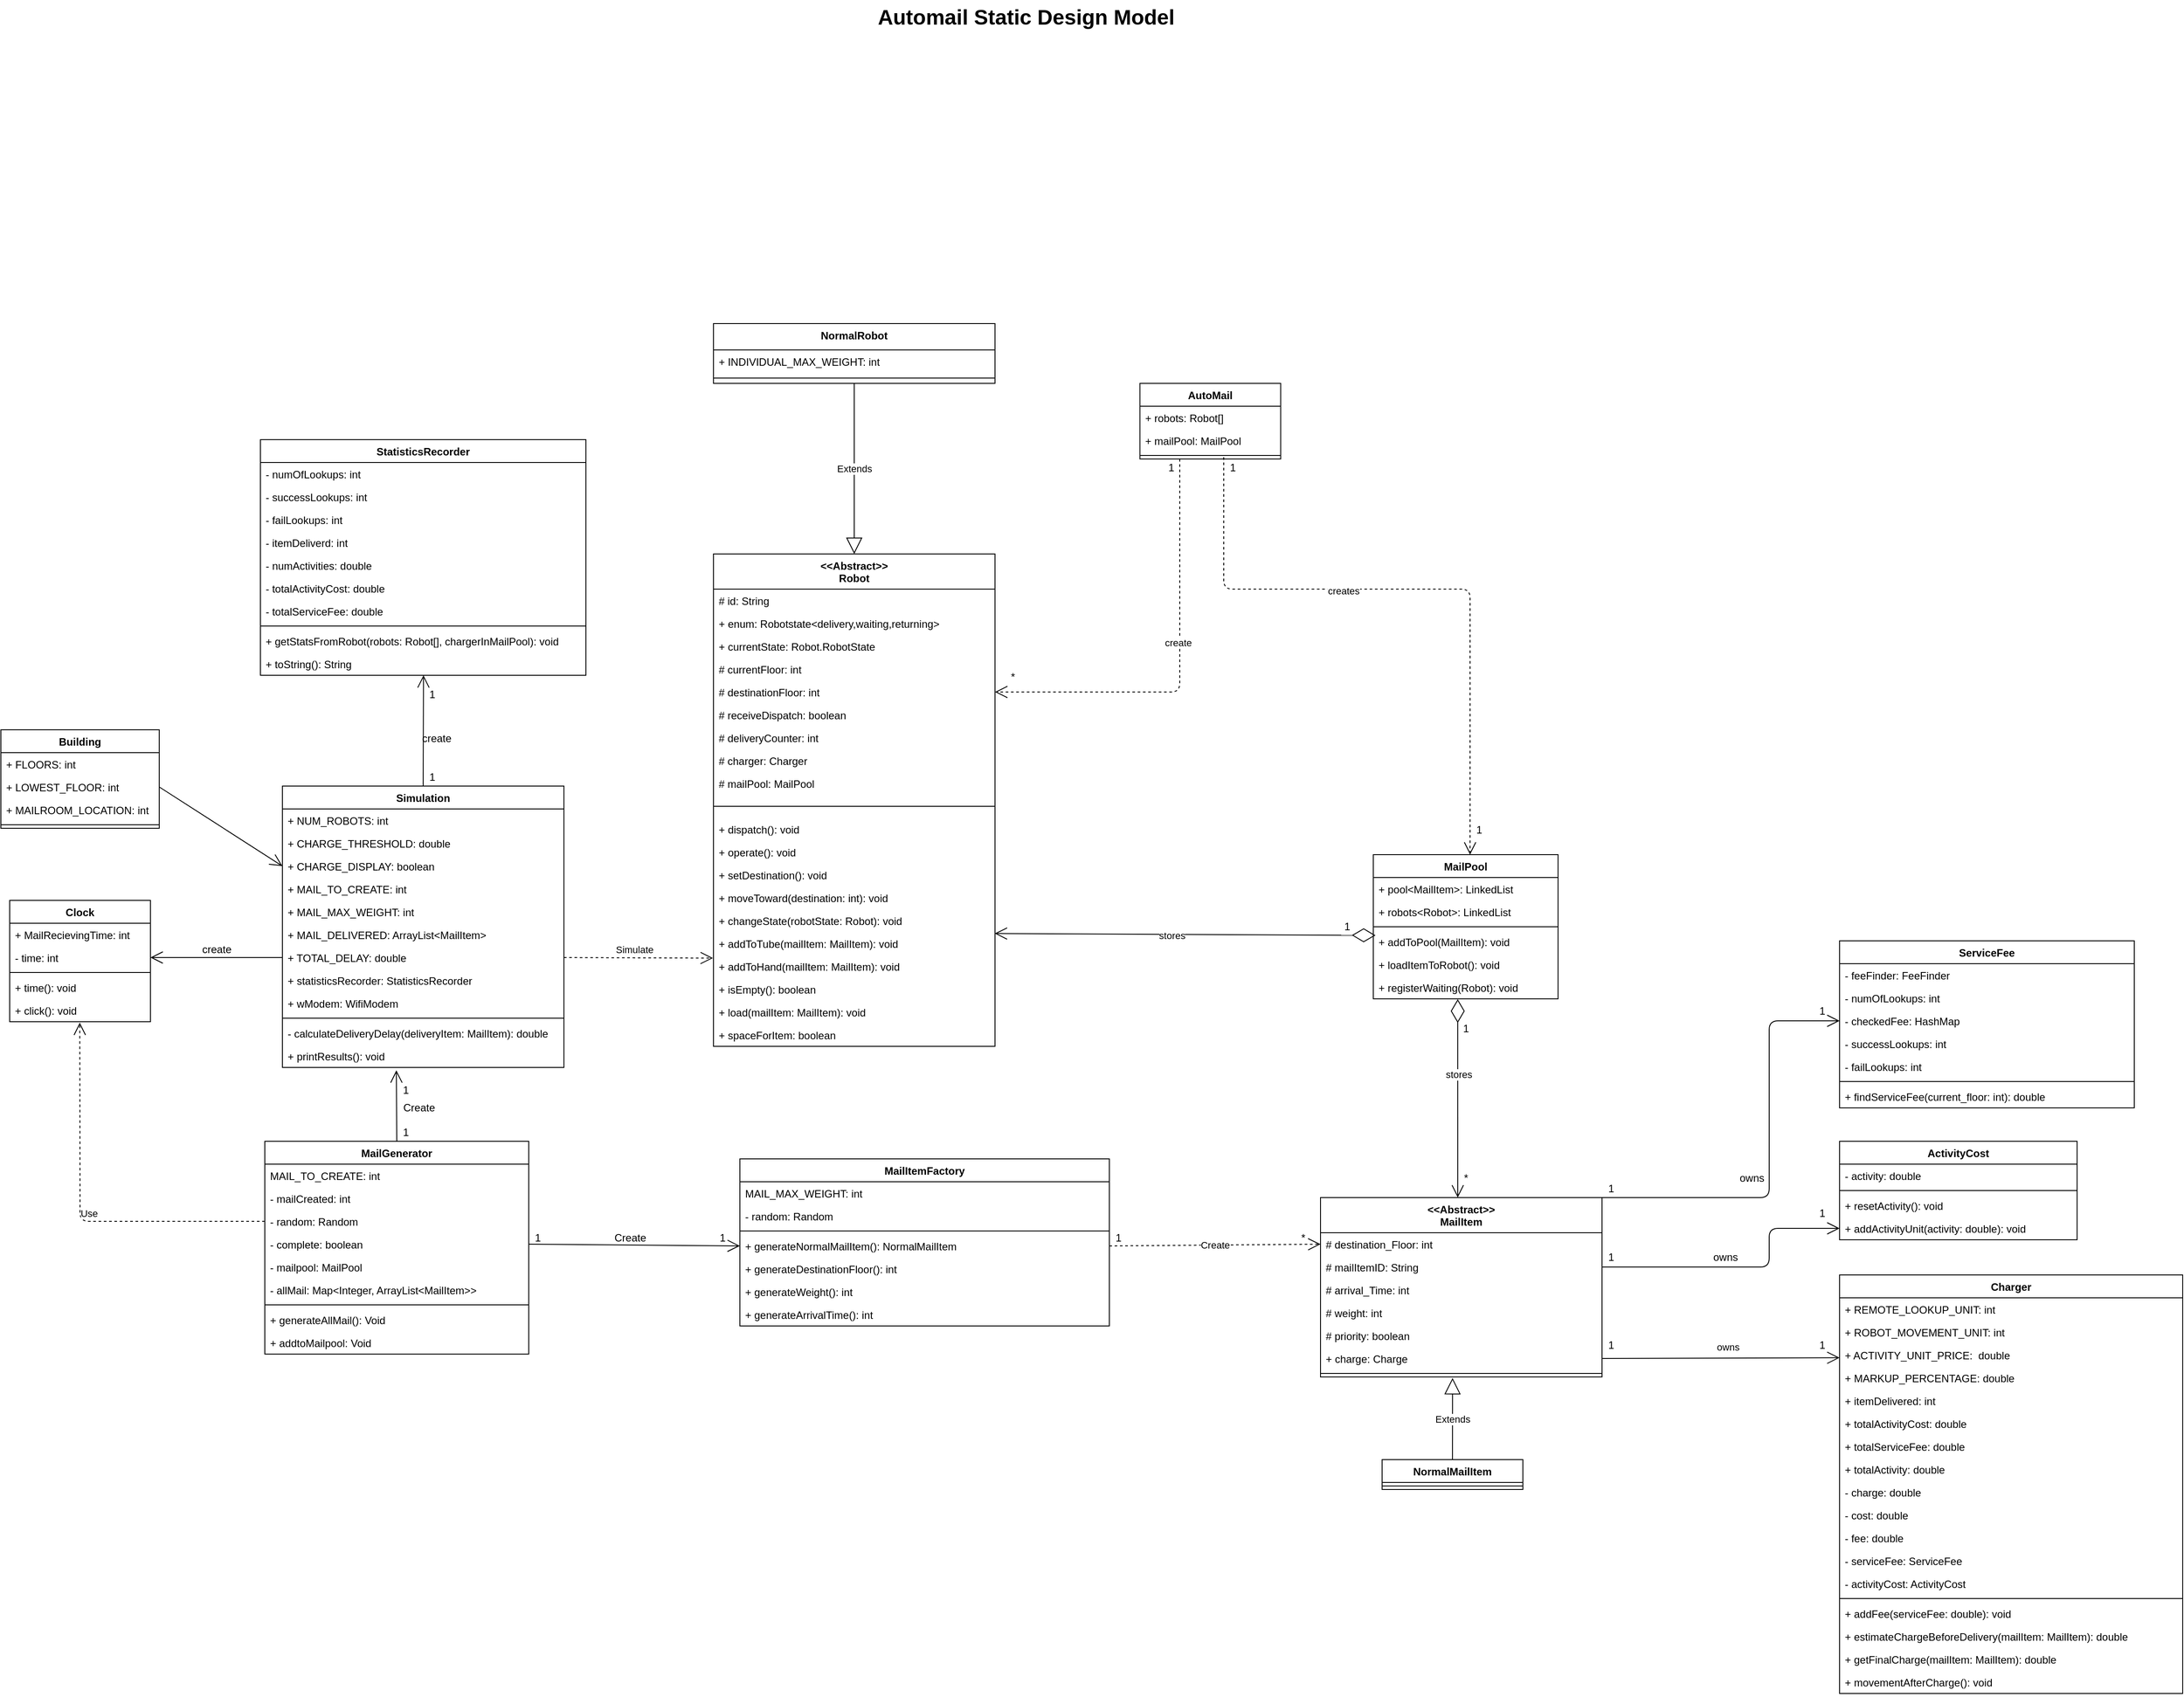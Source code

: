 <mxfile version="13.7.3" type="device"><diagram name="Page-1" id="929967ad-93f9-6ef4-fab6-5d389245f69c"><mxGraphModel dx="1527" dy="2351" grid="1" gridSize="10" guides="1" tooltips="1" connect="1" arrows="1" fold="1" page="1" pageScale="1.5" pageWidth="1169" pageHeight="826" background="none" math="0" shadow="0"><root><mxCell id="0" style=";html=1;"/><mxCell id="1" style=";html=1;" parent="0"/><mxCell id="1672d66443f91eb5-23" value="Automail Static Design Model" style="text;strokeColor=none;fillColor=none;html=1;fontSize=24;fontStyle=1;verticalAlign=middle;align=center;" parent="1" vertex="1"><mxGeometry x="1080" y="-630" width="1510" height="40" as="geometry"/></mxCell><mxCell id="77_Gt4HoD-IzpCJ1n0HY-10" value="Create" style="endArrow=open;endSize=12;dashed=1;html=1;exitX=1;exitY=0.5;exitDx=0;exitDy=0;entryX=0;entryY=0.5;entryDx=0;entryDy=0;" parent="1" source="H66ctNwkOIaWGAys-UNX-17" target="H66ctNwkOIaWGAys-UNX-6" edge="1"><mxGeometry width="160" relative="1" as="geometry"><mxPoint x="2030" y="968" as="sourcePoint"/><mxPoint x="2160" y="787" as="targetPoint"/></mxGeometry></mxCell><mxCell id="77_Gt4HoD-IzpCJ1n0HY-11" value="Extends" style="endArrow=block;endSize=16;endFill=0;html=1;exitX=0.5;exitY=0;exitDx=0;exitDy=0;entryX=0.469;entryY=1.15;entryDx=0;entryDy=0;entryPerimeter=0;" parent="1" source="77_Gt4HoD-IzpCJ1n0HY-6" target="H66ctNwkOIaWGAys-UNX-7" edge="1"><mxGeometry width="160" relative="1" as="geometry"><mxPoint x="2340" y="850" as="sourcePoint"/><mxPoint x="2610" y="1200" as="targetPoint"/></mxGeometry></mxCell><mxCell id="77_Gt4HoD-IzpCJ1n0HY-27" value="1" style="text;html=1;align=center;verticalAlign=middle;resizable=0;points=[];autosize=1;" parent="1" vertex="1"><mxGeometry x="1930" y="768" width="20" height="20" as="geometry"/></mxCell><mxCell id="77_Gt4HoD-IzpCJ1n0HY-29" value="*" style="text;html=1;align=center;verticalAlign=middle;resizable=0;points=[];autosize=1;" parent="1" vertex="1"><mxGeometry x="2140" y="768" width="20" height="20" as="geometry"/></mxCell><mxCell id="77_Gt4HoD-IzpCJ1n0HY-30" value="1" style="text;html=1;align=center;verticalAlign=middle;resizable=0;points=[];autosize=1;" parent="1" vertex="1"><mxGeometry x="1270" y="768" width="20" height="20" as="geometry"/></mxCell><mxCell id="77_Gt4HoD-IzpCJ1n0HY-31" value="1" style="text;html=1;align=center;verticalAlign=middle;resizable=0;points=[];autosize=1;" parent="1" vertex="1"><mxGeometry x="1480" y="768" width="20" height="20" as="geometry"/></mxCell><mxCell id="_9De3m5_2WslyzlZqIWz-49" value="Simulate" style="endArrow=open;endSize=12;dashed=1;html=1;entryX=-0.002;entryY=0.141;entryDx=0;entryDy=0;entryPerimeter=0;exitX=1;exitY=0.5;exitDx=0;exitDy=0;" parent="1" source="g-FImKolZdPkW_wQ8PcP-87" target="9XPkSFdig3muCZUZ0uwo-29" edge="1"><mxGeometry x="-0.056" y="9" width="160" relative="1" as="geometry"><mxPoint x="1270" y="460" as="sourcePoint"/><mxPoint x="1450" y="520" as="targetPoint"/><mxPoint as="offset"/></mxGeometry></mxCell><mxCell id="_9De3m5_2WslyzlZqIWz-55" value="" style="endArrow=diamondThin;endFill=0;endSize=24;html=1;entryX=0.012;entryY=0.223;entryDx=0;entryDy=0;entryPerimeter=0;startArrow=open;startFill=0;startSize=12;exitX=0.999;exitY=0.064;exitDx=0;exitDy=0;exitPerimeter=0;" parent="1" source="9XPkSFdig3muCZUZ0uwo-30" target="_9De3m5_2WslyzlZqIWz-41" edge="1"><mxGeometry width="160" relative="1" as="geometry"><mxPoint x="2010" y="250" as="sourcePoint"/><mxPoint x="2050" y="392" as="targetPoint"/></mxGeometry></mxCell><mxCell id="NeFgu6THNvSXeJRIqYGN-54" value="stores" style="edgeLabel;html=1;align=center;verticalAlign=middle;resizable=0;points=[];" parent="_9De3m5_2WslyzlZqIWz-55" vertex="1" connectable="0"><mxGeometry x="-0.072" y="-1" relative="1" as="geometry"><mxPoint as="offset"/></mxGeometry></mxCell><mxCell id="_9De3m5_2WslyzlZqIWz-57" value="1" style="text;html=1;align=center;verticalAlign=middle;resizable=0;points=[];autosize=1;" parent="1" vertex="1"><mxGeometry x="2190" y="414" width="20" height="20" as="geometry"/></mxCell><mxCell id="_9De3m5_2WslyzlZqIWz-60" value="" style="endArrow=open;endFill=1;endSize=12;html=1;entryX=0.976;entryY=0.162;entryDx=0;entryDy=0;entryPerimeter=0;exitX=0.5;exitY=0;exitDx=0;exitDy=0;" parent="1" source="H66ctNwkOIaWGAys-UNX-18" edge="1"><mxGeometry width="160" relative="1" as="geometry"><mxPoint x="850" y="770" as="sourcePoint"/><mxPoint x="1119.52" y="587.24" as="targetPoint"/></mxGeometry></mxCell><mxCell id="_9De3m5_2WslyzlZqIWz-61" value="Create" style="text;html=1;align=center;verticalAlign=middle;resizable=0;points=[];autosize=1;" parent="1" vertex="1"><mxGeometry x="1120" y="620" width="50" height="20" as="geometry"/></mxCell><mxCell id="_9De3m5_2WslyzlZqIWz-62" value="1" style="text;html=1;align=center;verticalAlign=middle;resizable=0;points=[];autosize=1;" parent="1" vertex="1"><mxGeometry x="1120" y="648" width="20" height="20" as="geometry"/></mxCell><mxCell id="_9De3m5_2WslyzlZqIWz-65" value="" style="endArrow=open;endFill=1;endSize=12;html=1;exitX=1;exitY=0.5;exitDx=0;exitDy=0;entryX=0;entryY=0.5;entryDx=0;entryDy=0;" parent="1" source="77_Gt4HoD-IzpCJ1n0HY-15" target="H66ctNwkOIaWGAys-UNX-17" edge="1"><mxGeometry width="160" relative="1" as="geometry"><mxPoint x="1180" y="678" as="sourcePoint"/><mxPoint x="1340" y="678" as="targetPoint"/></mxGeometry></mxCell><mxCell id="_9De3m5_2WslyzlZqIWz-66" value="Create" style="text;html=1;align=center;verticalAlign=middle;resizable=0;points=[];autosize=1;" parent="1" vertex="1"><mxGeometry x="1360" y="768" width="50" height="20" as="geometry"/></mxCell><mxCell id="H66ctNwkOIaWGAys-UNX-14" value="MailItemFactory" style="swimlane;fontStyle=1;align=center;verticalAlign=top;childLayout=stackLayout;horizontal=1;startSize=26;horizontalStack=0;resizeParent=1;resizeParentMax=0;resizeLast=0;collapsible=1;marginBottom=0;" parent="1" vertex="1"><mxGeometry x="1510" y="688" width="420" height="190" as="geometry"/></mxCell><mxCell id="H66ctNwkOIaWGAys-UNX-15" value="MAIL_MAX_WEIGHT: int" style="text;strokeColor=none;fillColor=none;align=left;verticalAlign=top;spacingLeft=4;spacingRight=4;overflow=hidden;rotatable=0;points=[[0,0.5],[1,0.5]];portConstraint=eastwest;" parent="H66ctNwkOIaWGAys-UNX-14" vertex="1"><mxGeometry y="26" width="420" height="26" as="geometry"/></mxCell><mxCell id="77_Gt4HoD-IzpCJ1n0HY-1" value="- random: Random" style="text;strokeColor=none;fillColor=none;align=left;verticalAlign=top;spacingLeft=4;spacingRight=4;overflow=hidden;rotatable=0;points=[[0,0.5],[1,0.5]];portConstraint=eastwest;" parent="H66ctNwkOIaWGAys-UNX-14" vertex="1"><mxGeometry y="52" width="420" height="26" as="geometry"/></mxCell><mxCell id="H66ctNwkOIaWGAys-UNX-16" value="" style="line;strokeWidth=1;fillColor=none;align=left;verticalAlign=middle;spacingTop=-1;spacingLeft=3;spacingRight=3;rotatable=0;labelPosition=right;points=[];portConstraint=eastwest;" parent="H66ctNwkOIaWGAys-UNX-14" vertex="1"><mxGeometry y="78" width="420" height="8" as="geometry"/></mxCell><mxCell id="H66ctNwkOIaWGAys-UNX-17" value="+ generateNormalMailItem(): NormalMailItem" style="text;strokeColor=none;fillColor=none;align=left;verticalAlign=top;spacingLeft=4;spacingRight=4;overflow=hidden;rotatable=0;points=[[0,0.5],[1,0.5]];portConstraint=eastwest;" parent="H66ctNwkOIaWGAys-UNX-14" vertex="1"><mxGeometry y="86" width="420" height="26" as="geometry"/></mxCell><mxCell id="77_Gt4HoD-IzpCJ1n0HY-2" value="+ generateDestinationFloor(): int" style="text;strokeColor=none;fillColor=none;align=left;verticalAlign=top;spacingLeft=4;spacingRight=4;overflow=hidden;rotatable=0;points=[[0,0.5],[1,0.5]];portConstraint=eastwest;" parent="H66ctNwkOIaWGAys-UNX-14" vertex="1"><mxGeometry y="112" width="420" height="26" as="geometry"/></mxCell><mxCell id="77_Gt4HoD-IzpCJ1n0HY-3" value="+ generateWeight(): int" style="text;strokeColor=none;fillColor=none;align=left;verticalAlign=top;spacingLeft=4;spacingRight=4;overflow=hidden;rotatable=0;points=[[0,0.5],[1,0.5]];portConstraint=eastwest;" parent="H66ctNwkOIaWGAys-UNX-14" vertex="1"><mxGeometry y="138" width="420" height="26" as="geometry"/></mxCell><mxCell id="77_Gt4HoD-IzpCJ1n0HY-4" value="+ generateArrivalTime(): int" style="text;strokeColor=none;fillColor=none;align=left;verticalAlign=top;spacingLeft=4;spacingRight=4;overflow=hidden;rotatable=0;points=[[0,0.5],[1,0.5]];portConstraint=eastwest;" parent="H66ctNwkOIaWGAys-UNX-14" vertex="1"><mxGeometry y="164" width="420" height="26" as="geometry"/></mxCell><mxCell id="77_Gt4HoD-IzpCJ1n0HY-6" value="NormalMailItem" style="swimlane;fontStyle=1;align=center;verticalAlign=top;childLayout=stackLayout;horizontal=1;startSize=26;horizontalStack=0;resizeParent=1;resizeParentMax=0;resizeLast=0;collapsible=1;marginBottom=0;" parent="1" vertex="1"><mxGeometry x="2240" y="1030" width="160" height="34" as="geometry"/></mxCell><mxCell id="77_Gt4HoD-IzpCJ1n0HY-8" value="" style="line;strokeWidth=1;fillColor=none;align=left;verticalAlign=middle;spacingTop=-1;spacingLeft=3;spacingRight=3;rotatable=0;labelPosition=right;points=[];portConstraint=eastwest;" parent="77_Gt4HoD-IzpCJ1n0HY-6" vertex="1"><mxGeometry y="26" width="160" height="8" as="geometry"/></mxCell><mxCell id="H66ctNwkOIaWGAys-UNX-5" value="&lt;&lt;Abstract&gt;&gt;&#10;MailItem" style="swimlane;fontStyle=1;align=center;verticalAlign=top;childLayout=stackLayout;horizontal=1;startSize=40;horizontalStack=0;resizeParent=1;resizeParentMax=0;resizeLast=0;collapsible=1;marginBottom=0;" parent="1" vertex="1"><mxGeometry x="2170" y="732" width="320" height="204" as="geometry"/></mxCell><mxCell id="H66ctNwkOIaWGAys-UNX-6" value="# destination_Floor: int" style="text;strokeColor=none;fillColor=none;align=left;verticalAlign=top;spacingLeft=4;spacingRight=4;overflow=hidden;rotatable=0;points=[[0,0.5],[1,0.5]];portConstraint=eastwest;" parent="H66ctNwkOIaWGAys-UNX-5" vertex="1"><mxGeometry y="40" width="320" height="26" as="geometry"/></mxCell><mxCell id="H66ctNwkOIaWGAys-UNX-10" value="# mailItemID: String" style="text;strokeColor=none;fillColor=none;align=left;verticalAlign=top;spacingLeft=4;spacingRight=4;overflow=hidden;rotatable=0;points=[[0,0.5],[1,0.5]];portConstraint=eastwest;" parent="H66ctNwkOIaWGAys-UNX-5" vertex="1"><mxGeometry y="66" width="320" height="26" as="geometry"/></mxCell><mxCell id="H66ctNwkOIaWGAys-UNX-11" value="# arrival_Time: int" style="text;strokeColor=none;fillColor=none;align=left;verticalAlign=top;spacingLeft=4;spacingRight=4;overflow=hidden;rotatable=0;points=[[0,0.5],[1,0.5]];portConstraint=eastwest;" parent="H66ctNwkOIaWGAys-UNX-5" vertex="1"><mxGeometry y="92" width="320" height="26" as="geometry"/></mxCell><mxCell id="H66ctNwkOIaWGAys-UNX-12" value="# weight: int" style="text;strokeColor=none;fillColor=none;align=left;verticalAlign=top;spacingLeft=4;spacingRight=4;overflow=hidden;rotatable=0;points=[[0,0.5],[1,0.5]];portConstraint=eastwest;" parent="H66ctNwkOIaWGAys-UNX-5" vertex="1"><mxGeometry y="118" width="320" height="26" as="geometry"/></mxCell><mxCell id="77_Gt4HoD-IzpCJ1n0HY-12" value="# priority: boolean" style="text;strokeColor=none;fillColor=none;align=left;verticalAlign=top;spacingLeft=4;spacingRight=4;overflow=hidden;rotatable=0;points=[[0,0.5],[1,0.5]];portConstraint=eastwest;" parent="H66ctNwkOIaWGAys-UNX-5" vertex="1"><mxGeometry y="144" width="320" height="26" as="geometry"/></mxCell><mxCell id="LSZ8jlo-a5m4OAlFCkdr-5" value="+ charge: Charge" style="text;strokeColor=none;fillColor=none;align=left;verticalAlign=top;spacingLeft=4;spacingRight=4;overflow=hidden;rotatable=0;points=[[0,0.5],[1,0.5]];portConstraint=eastwest;" parent="H66ctNwkOIaWGAys-UNX-5" vertex="1"><mxGeometry y="170" width="320" height="26" as="geometry"/></mxCell><mxCell id="H66ctNwkOIaWGAys-UNX-7" value="" style="line;strokeWidth=1;fillColor=none;align=left;verticalAlign=middle;spacingTop=-1;spacingLeft=3;spacingRight=3;rotatable=0;labelPosition=right;points=[];portConstraint=eastwest;" parent="H66ctNwkOIaWGAys-UNX-5" vertex="1"><mxGeometry y="196" width="320" height="8" as="geometry"/></mxCell><mxCell id="H66ctNwkOIaWGAys-UNX-18" value="MailGenerator" style="swimlane;fontStyle=1;align=center;verticalAlign=top;childLayout=stackLayout;horizontal=1;startSize=26;horizontalStack=0;resizeParent=1;resizeParentMax=0;resizeLast=0;collapsible=1;marginBottom=0;" parent="1" vertex="1"><mxGeometry x="970" y="668" width="300" height="242" as="geometry"/></mxCell><mxCell id="H66ctNwkOIaWGAys-UNX-19" value="MAIL_TO_CREATE: int" style="text;strokeColor=none;fillColor=none;align=left;verticalAlign=top;spacingLeft=4;spacingRight=4;overflow=hidden;rotatable=0;points=[[0,0.5],[1,0.5]];portConstraint=eastwest;" parent="H66ctNwkOIaWGAys-UNX-18" vertex="1"><mxGeometry y="26" width="300" height="26" as="geometry"/></mxCell><mxCell id="77_Gt4HoD-IzpCJ1n0HY-13" value="- mailCreated: int" style="text;strokeColor=none;fillColor=none;align=left;verticalAlign=top;spacingLeft=4;spacingRight=4;overflow=hidden;rotatable=0;points=[[0,0.5],[1,0.5]];portConstraint=eastwest;" parent="H66ctNwkOIaWGAys-UNX-18" vertex="1"><mxGeometry y="52" width="300" height="26" as="geometry"/></mxCell><mxCell id="77_Gt4HoD-IzpCJ1n0HY-14" value="- random: Random" style="text;strokeColor=none;fillColor=none;align=left;verticalAlign=top;spacingLeft=4;spacingRight=4;overflow=hidden;rotatable=0;points=[[0,0.5],[1,0.5]];portConstraint=eastwest;" parent="H66ctNwkOIaWGAys-UNX-18" vertex="1"><mxGeometry y="78" width="300" height="26" as="geometry"/></mxCell><mxCell id="77_Gt4HoD-IzpCJ1n0HY-15" value="- complete: boolean" style="text;strokeColor=none;fillColor=none;align=left;verticalAlign=top;spacingLeft=4;spacingRight=4;overflow=hidden;rotatable=0;points=[[0,0.5],[1,0.5]];portConstraint=eastwest;" parent="H66ctNwkOIaWGAys-UNX-18" vertex="1"><mxGeometry y="104" width="300" height="26" as="geometry"/></mxCell><mxCell id="77_Gt4HoD-IzpCJ1n0HY-16" value="- mailpool: MailPool" style="text;strokeColor=none;fillColor=none;align=left;verticalAlign=top;spacingLeft=4;spacingRight=4;overflow=hidden;rotatable=0;points=[[0,0.5],[1,0.5]];portConstraint=eastwest;" parent="H66ctNwkOIaWGAys-UNX-18" vertex="1"><mxGeometry y="130" width="300" height="26" as="geometry"/></mxCell><mxCell id="77_Gt4HoD-IzpCJ1n0HY-18" value="- allMail: Map&lt;Integer, ArrayList&lt;MailItem&gt;&gt;" style="text;strokeColor=none;fillColor=none;align=left;verticalAlign=top;spacingLeft=4;spacingRight=4;overflow=hidden;rotatable=0;points=[[0,0.5],[1,0.5]];portConstraint=eastwest;" parent="H66ctNwkOIaWGAys-UNX-18" vertex="1"><mxGeometry y="156" width="300" height="26" as="geometry"/></mxCell><mxCell id="H66ctNwkOIaWGAys-UNX-20" value="" style="line;strokeWidth=1;fillColor=none;align=left;verticalAlign=middle;spacingTop=-1;spacingLeft=3;spacingRight=3;rotatable=0;labelPosition=right;points=[];portConstraint=eastwest;" parent="H66ctNwkOIaWGAys-UNX-18" vertex="1"><mxGeometry y="182" width="300" height="8" as="geometry"/></mxCell><mxCell id="H66ctNwkOIaWGAys-UNX-21" value="+ generateAllMail(): Void" style="text;strokeColor=none;fillColor=none;align=left;verticalAlign=top;spacingLeft=4;spacingRight=4;overflow=hidden;rotatable=0;points=[[0,0.5],[1,0.5]];portConstraint=eastwest;" parent="H66ctNwkOIaWGAys-UNX-18" vertex="1"><mxGeometry y="190" width="300" height="26" as="geometry"/></mxCell><mxCell id="77_Gt4HoD-IzpCJ1n0HY-17" value="+ addtoMailpool: Void" style="text;strokeColor=none;fillColor=none;align=left;verticalAlign=top;spacingLeft=4;spacingRight=4;overflow=hidden;rotatable=0;points=[[0,0.5],[1,0.5]];portConstraint=eastwest;" parent="H66ctNwkOIaWGAys-UNX-18" vertex="1"><mxGeometry y="216" width="300" height="26" as="geometry"/></mxCell><mxCell id="_9De3m5_2WslyzlZqIWz-38" value="MailPool" style="swimlane;fontStyle=1;align=center;verticalAlign=top;childLayout=stackLayout;horizontal=1;startSize=26;horizontalStack=0;resizeParent=1;resizeParentMax=0;resizeLast=0;collapsible=1;marginBottom=0;" parent="1" vertex="1"><mxGeometry x="2230" y="342" width="210" height="164" as="geometry"/></mxCell><mxCell id="_9De3m5_2WslyzlZqIWz-39" value="+ pool&lt;MailItem&gt;: LinkedList" style="text;strokeColor=none;fillColor=none;align=left;verticalAlign=top;spacingLeft=4;spacingRight=4;overflow=hidden;rotatable=0;points=[[0,0.5],[1,0.5]];portConstraint=eastwest;" parent="_9De3m5_2WslyzlZqIWz-38" vertex="1"><mxGeometry y="26" width="210" height="26" as="geometry"/></mxCell><mxCell id="_9De3m5_2WslyzlZqIWz-42" value="+ robots&lt;Robot&gt;: LinkedList" style="text;strokeColor=none;fillColor=none;align=left;verticalAlign=top;spacingLeft=4;spacingRight=4;overflow=hidden;rotatable=0;points=[[0,0.5],[1,0.5]];portConstraint=eastwest;" parent="_9De3m5_2WslyzlZqIWz-38" vertex="1"><mxGeometry y="52" width="210" height="26" as="geometry"/></mxCell><mxCell id="_9De3m5_2WslyzlZqIWz-40" value="" style="line;strokeWidth=1;fillColor=none;align=left;verticalAlign=middle;spacingTop=-1;spacingLeft=3;spacingRight=3;rotatable=0;labelPosition=right;points=[];portConstraint=eastwest;" parent="_9De3m5_2WslyzlZqIWz-38" vertex="1"><mxGeometry y="78" width="210" height="8" as="geometry"/></mxCell><mxCell id="_9De3m5_2WslyzlZqIWz-41" value="+ addToPool(MailItem): void" style="text;strokeColor=none;fillColor=none;align=left;verticalAlign=top;spacingLeft=4;spacingRight=4;overflow=hidden;rotatable=0;points=[[0,0.5],[1,0.5]];portConstraint=eastwest;" parent="_9De3m5_2WslyzlZqIWz-38" vertex="1"><mxGeometry y="86" width="210" height="26" as="geometry"/></mxCell><mxCell id="_9De3m5_2WslyzlZqIWz-44" value="+ loadItemToRobot(): void" style="text;strokeColor=none;fillColor=none;align=left;verticalAlign=top;spacingLeft=4;spacingRight=4;overflow=hidden;rotatable=0;points=[[0,0.5],[1,0.5]];portConstraint=eastwest;" parent="_9De3m5_2WslyzlZqIWz-38" vertex="1"><mxGeometry y="112" width="210" height="26" as="geometry"/></mxCell><mxCell id="_9De3m5_2WslyzlZqIWz-46" value="+ registerWaiting(Robot): void" style="text;strokeColor=none;fillColor=none;align=left;verticalAlign=top;spacingLeft=4;spacingRight=4;overflow=hidden;rotatable=0;points=[[0,0.5],[1,0.5]];portConstraint=eastwest;" parent="_9De3m5_2WslyzlZqIWz-38" vertex="1"><mxGeometry y="138" width="210" height="26" as="geometry"/></mxCell><mxCell id="77_Gt4HoD-IzpCJ1n0HY-19" value="AutoMail" style="swimlane;fontStyle=1;align=center;verticalAlign=top;childLayout=stackLayout;horizontal=1;startSize=26;horizontalStack=0;resizeParent=1;resizeParentMax=0;resizeLast=0;collapsible=1;marginBottom=0;" parent="1" vertex="1"><mxGeometry x="1964.73" y="-194" width="160" height="86" as="geometry"/></mxCell><mxCell id="g-FImKolZdPkW_wQ8PcP-77" value="+ robots: Robot[]" style="text;strokeColor=none;fillColor=none;align=left;verticalAlign=top;spacingLeft=4;spacingRight=4;overflow=hidden;rotatable=0;points=[[0,0.5],[1,0.5]];portConstraint=eastwest;" vertex="1" parent="77_Gt4HoD-IzpCJ1n0HY-19"><mxGeometry y="26" width="160" height="26" as="geometry"/></mxCell><mxCell id="_9De3m5_2WslyzlZqIWz-92" value="+ mailPool: MailPool" style="text;strokeColor=none;fillColor=none;align=left;verticalAlign=top;spacingLeft=4;spacingRight=4;overflow=hidden;rotatable=0;points=[[0,0.5],[1,0.5]];portConstraint=eastwest;" parent="77_Gt4HoD-IzpCJ1n0HY-19" vertex="1"><mxGeometry y="52" width="160" height="26" as="geometry"/></mxCell><mxCell id="77_Gt4HoD-IzpCJ1n0HY-21" value="" style="line;strokeWidth=1;fillColor=none;align=left;verticalAlign=middle;spacingTop=-1;spacingLeft=3;spacingRight=3;rotatable=0;labelPosition=right;points=[];portConstraint=eastwest;" parent="77_Gt4HoD-IzpCJ1n0HY-19" vertex="1"><mxGeometry y="78" width="160" height="8" as="geometry"/></mxCell><mxCell id="J_QtRk_n9BzNvJwi5PDO-18" value="" style="endArrow=open;endFill=1;endSize=12;html=1;dashed=1;" parent="1" edge="1"><mxGeometry width="160" relative="1" as="geometry"><mxPoint x="2060" y="-110" as="sourcePoint"/><mxPoint x="2340" y="342" as="targetPoint"/><Array as="points"><mxPoint x="2060" y="40"/><mxPoint x="2340" y="40"/></Array></mxGeometry></mxCell><mxCell id="NeFgu6THNvSXeJRIqYGN-55" value="creates" style="edgeLabel;html=1;align=center;verticalAlign=middle;resizable=0;points=[];" parent="J_QtRk_n9BzNvJwi5PDO-18" vertex="1" connectable="0"><mxGeometry x="-0.218" y="-2" relative="1" as="geometry"><mxPoint as="offset"/></mxGeometry></mxCell><mxCell id="J_QtRk_n9BzNvJwi5PDO-20" value="1" style="text;html=1;align=center;verticalAlign=middle;resizable=0;points=[];autosize=1;strokeColor=none;" parent="1" vertex="1"><mxGeometry x="2060" y="-108" width="20" height="20" as="geometry"/></mxCell><mxCell id="J_QtRk_n9BzNvJwi5PDO-21" value="1" style="text;html=1;align=center;verticalAlign=middle;resizable=0;points=[];autosize=1;strokeColor=none;" parent="1" vertex="1"><mxGeometry x="2340" y="304" width="20" height="20" as="geometry"/></mxCell><mxCell id="J_QtRk_n9BzNvJwi5PDO-26" value="" style="endArrow=diamondThin;endFill=0;endSize=24;html=1;entryX=0.457;entryY=1.015;entryDx=0;entryDy=0;entryPerimeter=0;startArrow=open;startFill=0;startSize=12;" parent="1" target="_9De3m5_2WslyzlZqIWz-46" edge="1"><mxGeometry width="160" relative="1" as="geometry"><mxPoint x="2326" y="732" as="sourcePoint"/><mxPoint x="2323" y="510" as="targetPoint"/></mxGeometry></mxCell><mxCell id="NeFgu6THNvSXeJRIqYGN-50" value="stores" style="edgeLabel;html=1;align=center;verticalAlign=middle;resizable=0;points=[];" parent="J_QtRk_n9BzNvJwi5PDO-26" vertex="1" connectable="0"><mxGeometry x="0.239" y="-1" relative="1" as="geometry"><mxPoint as="offset"/></mxGeometry></mxCell><mxCell id="J_QtRk_n9BzNvJwi5PDO-28" value="1" style="text;html=1;align=center;verticalAlign=middle;resizable=0;points=[];autosize=1;strokeColor=none;" parent="1" vertex="1"><mxGeometry x="2325" y="530" width="20" height="20" as="geometry"/></mxCell><mxCell id="J_QtRk_n9BzNvJwi5PDO-29" value="*" style="text;html=1;align=center;verticalAlign=middle;resizable=0;points=[];autosize=1;strokeColor=none;" parent="1" vertex="1"><mxGeometry x="2325" y="700" width="20" height="20" as="geometry"/></mxCell><mxCell id="NeFgu6THNvSXeJRIqYGN-35" value="" style="endArrow=none;endFill=0;endSize=24;html=1;exitX=0;exitY=0.622;exitDx=0;exitDy=0;startArrow=open;startFill=0;startSize=12;entryX=1;entryY=0.5;entryDx=0;entryDy=0;exitPerimeter=0;" parent="1" source="LSZ8jlo-a5m4OAlFCkdr-2" edge="1" target="LSZ8jlo-a5m4OAlFCkdr-5"><mxGeometry width="160" relative="1" as="geometry"><mxPoint x="2590" y="950" as="sourcePoint"/><mxPoint x="2490" y="852" as="targetPoint"/></mxGeometry></mxCell><mxCell id="NeFgu6THNvSXeJRIqYGN-59" value="owns" style="edgeLabel;html=1;align=center;verticalAlign=middle;resizable=0;points=[];" parent="NeFgu6THNvSXeJRIqYGN-35" vertex="1" connectable="0"><mxGeometry x="-0.066" relative="1" as="geometry"><mxPoint x="-1" y="-12.56" as="offset"/></mxGeometry></mxCell><mxCell id="NeFgu6THNvSXeJRIqYGN-37" value="1" style="text;html=1;align=center;verticalAlign=middle;resizable=0;points=[];autosize=1;strokeColor=none;" parent="1" vertex="1"><mxGeometry x="2730" y="890" width="20" height="20" as="geometry"/></mxCell><mxCell id="NeFgu6THNvSXeJRIqYGN-38" value="1" style="text;html=1;align=center;verticalAlign=middle;resizable=0;points=[];autosize=1;strokeColor=none;" parent="1" vertex="1"><mxGeometry x="2490" y="890" width="20" height="20" as="geometry"/></mxCell><mxCell id="Mgc_7zvz_dFeKYeSv_BT-11" value="" style="endArrow=open;endFill=1;endSize=12;html=1;entryX=1;entryY=0.5;entryDx=0;entryDy=0;exitX=0;exitY=0.5;exitDx=0;exitDy=0;" parent="1" source="g-FImKolZdPkW_wQ8PcP-87" target="Mgc_7zvz_dFeKYeSv_BT-6" edge="1"><mxGeometry width="160" relative="1" as="geometry"><mxPoint x="1000" y="459" as="sourcePoint"/><mxPoint x="1170" y="520" as="targetPoint"/></mxGeometry></mxCell><mxCell id="Mgc_7zvz_dFeKYeSv_BT-5" value="Clock" style="swimlane;fontStyle=1;align=center;verticalAlign=top;childLayout=stackLayout;horizontal=1;startSize=26;horizontalStack=0;resizeParent=1;resizeParentMax=0;resizeLast=0;collapsible=1;marginBottom=0;" parent="1" vertex="1"><mxGeometry x="680" y="394" width="160" height="138" as="geometry"/></mxCell><mxCell id="Mgc_7zvz_dFeKYeSv_BT-9" value="+ MailRecievingTime: int" style="text;strokeColor=none;fillColor=none;align=left;verticalAlign=top;spacingLeft=4;spacingRight=4;overflow=hidden;rotatable=0;points=[[0,0.5],[1,0.5]];portConstraint=eastwest;" parent="Mgc_7zvz_dFeKYeSv_BT-5" vertex="1"><mxGeometry y="26" width="160" height="26" as="geometry"/></mxCell><mxCell id="Mgc_7zvz_dFeKYeSv_BT-6" value="- time: int" style="text;strokeColor=none;fillColor=none;align=left;verticalAlign=top;spacingLeft=4;spacingRight=4;overflow=hidden;rotatable=0;points=[[0,0.5],[1,0.5]];portConstraint=eastwest;" parent="Mgc_7zvz_dFeKYeSv_BT-5" vertex="1"><mxGeometry y="52" width="160" height="26" as="geometry"/></mxCell><mxCell id="Mgc_7zvz_dFeKYeSv_BT-7" value="" style="line;strokeWidth=1;fillColor=none;align=left;verticalAlign=middle;spacingTop=-1;spacingLeft=3;spacingRight=3;rotatable=0;labelPosition=right;points=[];portConstraint=eastwest;" parent="Mgc_7zvz_dFeKYeSv_BT-5" vertex="1"><mxGeometry y="78" width="160" height="8" as="geometry"/></mxCell><mxCell id="Mgc_7zvz_dFeKYeSv_BT-8" value="+ time(): void" style="text;strokeColor=none;fillColor=none;align=left;verticalAlign=top;spacingLeft=4;spacingRight=4;overflow=hidden;rotatable=0;points=[[0,0.5],[1,0.5]];portConstraint=eastwest;" parent="Mgc_7zvz_dFeKYeSv_BT-5" vertex="1"><mxGeometry y="86" width="160" height="26" as="geometry"/></mxCell><mxCell id="Mgc_7zvz_dFeKYeSv_BT-10" value="+ click(): void" style="text;strokeColor=none;fillColor=none;align=left;verticalAlign=top;spacingLeft=4;spacingRight=4;overflow=hidden;rotatable=0;points=[[0,0.5],[1,0.5]];portConstraint=eastwest;" parent="Mgc_7zvz_dFeKYeSv_BT-5" vertex="1"><mxGeometry y="112" width="160" height="26" as="geometry"/></mxCell><mxCell id="Mgc_7zvz_dFeKYeSv_BT-12" value="create" style="text;html=1;align=center;verticalAlign=middle;resizable=0;points=[];autosize=1;" parent="1" vertex="1"><mxGeometry x="890" y="440" width="50" height="20" as="geometry"/></mxCell><mxCell id="Mgc_7zvz_dFeKYeSv_BT-13" value="Use" style="endArrow=open;endSize=12;dashed=1;html=1;exitX=0;exitY=0.5;exitDx=0;exitDy=0;entryX=0.498;entryY=1.038;entryDx=0;entryDy=0;entryPerimeter=0;" parent="1" source="77_Gt4HoD-IzpCJ1n0HY-14" target="Mgc_7zvz_dFeKYeSv_BT-10" edge="1"><mxGeometry x="-0.083" y="-9" width="160" relative="1" as="geometry"><mxPoint x="1020" y="590" as="sourcePoint"/><mxPoint x="1180" y="590" as="targetPoint"/><Array as="points"><mxPoint x="760" y="759"/></Array><mxPoint as="offset"/></mxGeometry></mxCell><mxCell id="9XPkSFdig3muCZUZ0uwo-1" value="" style="endArrow=open;endFill=1;endSize=12;html=1;dashed=1;entryX=1;entryY=0.5;entryDx=0;entryDy=0;" parent="1" edge="1" target="9XPkSFdig3muCZUZ0uwo-16"><mxGeometry width="160" relative="1" as="geometry"><mxPoint x="2010" y="-108" as="sourcePoint"/><mxPoint x="1870" y="-60" as="targetPoint"/><Array as="points"><mxPoint x="2010" y="157"/></Array></mxGeometry></mxCell><mxCell id="9XPkSFdig3muCZUZ0uwo-2" value="create" style="edgeLabel;html=1;align=center;verticalAlign=middle;resizable=0;points=[];" parent="9XPkSFdig3muCZUZ0uwo-1" vertex="1" connectable="0"><mxGeometry x="-0.122" y="-2" relative="1" as="geometry"><mxPoint as="offset"/></mxGeometry></mxCell><mxCell id="9XPkSFdig3muCZUZ0uwo-11" value="&lt;&lt;Abstract&gt;&gt;&#10;Robot" style="swimlane;fontStyle=1;align=center;verticalAlign=top;childLayout=stackLayout;horizontal=1;startSize=40;horizontalStack=0;resizeParent=1;resizeParentMax=0;resizeLast=0;collapsible=1;marginBottom=0;" parent="1" vertex="1"><mxGeometry x="1480" width="320" height="560" as="geometry"/></mxCell><mxCell id="9XPkSFdig3muCZUZ0uwo-12" value="# id: String" style="text;strokeColor=none;fillColor=none;align=left;verticalAlign=top;spacingLeft=4;spacingRight=4;overflow=hidden;rotatable=0;points=[[0,0.5],[1,0.5]];portConstraint=eastwest;" parent="9XPkSFdig3muCZUZ0uwo-11" vertex="1"><mxGeometry y="40" width="320" height="26" as="geometry"/></mxCell><mxCell id="9XPkSFdig3muCZUZ0uwo-13" value="+ enum: Robotstate&lt;delivery,waiting,returning&gt;" style="text;strokeColor=none;fillColor=none;align=left;verticalAlign=top;spacingLeft=4;spacingRight=4;overflow=hidden;rotatable=0;points=[[0,0.5],[1,0.5]];portConstraint=eastwest;" parent="9XPkSFdig3muCZUZ0uwo-11" vertex="1"><mxGeometry y="66" width="320" height="26" as="geometry"/></mxCell><mxCell id="9XPkSFdig3muCZUZ0uwo-14" value="+ currentState: Robot.RobotState" style="text;strokeColor=none;fillColor=none;align=left;verticalAlign=top;spacingLeft=4;spacingRight=4;overflow=hidden;rotatable=0;points=[[0,0.5],[1,0.5]];portConstraint=eastwest;" parent="9XPkSFdig3muCZUZ0uwo-11" vertex="1"><mxGeometry y="92" width="320" height="26" as="geometry"/></mxCell><mxCell id="9XPkSFdig3muCZUZ0uwo-15" value="# currentFloor: int" style="text;strokeColor=none;fillColor=none;align=left;verticalAlign=top;spacingLeft=4;spacingRight=4;overflow=hidden;rotatable=0;points=[[0,0.5],[1,0.5]];portConstraint=eastwest;" parent="9XPkSFdig3muCZUZ0uwo-11" vertex="1"><mxGeometry y="118" width="320" height="26" as="geometry"/></mxCell><mxCell id="9XPkSFdig3muCZUZ0uwo-16" value="# destinationFloor: int" style="text;strokeColor=none;fillColor=none;align=left;verticalAlign=top;spacingLeft=4;spacingRight=4;overflow=hidden;rotatable=0;points=[[0,0.5],[1,0.5]];portConstraint=eastwest;" parent="9XPkSFdig3muCZUZ0uwo-11" vertex="1"><mxGeometry y="144" width="320" height="26" as="geometry"/></mxCell><mxCell id="9XPkSFdig3muCZUZ0uwo-19" value="# receiveDispatch: boolean" style="text;strokeColor=none;fillColor=none;align=left;verticalAlign=top;spacingLeft=4;spacingRight=4;overflow=hidden;rotatable=0;points=[[0,0.5],[1,0.5]];portConstraint=eastwest;" parent="9XPkSFdig3muCZUZ0uwo-11" vertex="1"><mxGeometry y="170" width="320" height="26" as="geometry"/></mxCell><mxCell id="9XPkSFdig3muCZUZ0uwo-20" value="# deliveryCounter: int" style="text;strokeColor=none;fillColor=none;align=left;verticalAlign=top;spacingLeft=4;spacingRight=4;overflow=hidden;rotatable=0;points=[[0,0.5],[1,0.5]];portConstraint=eastwest;" parent="9XPkSFdig3muCZUZ0uwo-11" vertex="1"><mxGeometry y="196" width="320" height="26" as="geometry"/></mxCell><mxCell id="9XPkSFdig3muCZUZ0uwo-21" value="# charger: Charger" style="text;strokeColor=none;fillColor=none;align=left;verticalAlign=top;spacingLeft=4;spacingRight=4;overflow=hidden;rotatable=0;points=[[0,0.5],[1,0.5]];portConstraint=eastwest;" parent="9XPkSFdig3muCZUZ0uwo-11" vertex="1"><mxGeometry y="222" width="320" height="26" as="geometry"/></mxCell><mxCell id="9XPkSFdig3muCZUZ0uwo-17" value="# mailPool: MailPool" style="text;strokeColor=none;fillColor=none;align=left;verticalAlign=top;spacingLeft=4;spacingRight=4;overflow=hidden;rotatable=0;points=[[0,0.5],[1,0.5]];portConstraint=eastwest;" parent="9XPkSFdig3muCZUZ0uwo-11" vertex="1"><mxGeometry y="248" width="320" height="26" as="geometry"/></mxCell><mxCell id="9XPkSFdig3muCZUZ0uwo-18" value="" style="line;strokeWidth=1;fillColor=none;align=left;verticalAlign=middle;spacingTop=-1;spacingLeft=3;spacingRight=3;rotatable=0;labelPosition=right;points=[];portConstraint=eastwest;" parent="9XPkSFdig3muCZUZ0uwo-11" vertex="1"><mxGeometry y="274" width="320" height="26" as="geometry"/></mxCell><mxCell id="9XPkSFdig3muCZUZ0uwo-24" value="+ dispatch(): void" style="text;strokeColor=none;fillColor=none;align=left;verticalAlign=top;spacingLeft=4;spacingRight=4;overflow=hidden;rotatable=0;points=[[0,0.5],[1,0.5]];portConstraint=eastwest;" parent="9XPkSFdig3muCZUZ0uwo-11" vertex="1"><mxGeometry y="300" width="320" height="26" as="geometry"/></mxCell><mxCell id="9XPkSFdig3muCZUZ0uwo-25" value="+ operate(): void" style="text;strokeColor=none;fillColor=none;align=left;verticalAlign=top;spacingLeft=4;spacingRight=4;overflow=hidden;rotatable=0;points=[[0,0.5],[1,0.5]];portConstraint=eastwest;" parent="9XPkSFdig3muCZUZ0uwo-11" vertex="1"><mxGeometry y="326" width="320" height="26" as="geometry"/></mxCell><mxCell id="9XPkSFdig3muCZUZ0uwo-26" value="+ setDestination(): void" style="text;strokeColor=none;fillColor=none;align=left;verticalAlign=top;spacingLeft=4;spacingRight=4;overflow=hidden;rotatable=0;points=[[0,0.5],[1,0.5]];portConstraint=eastwest;" parent="9XPkSFdig3muCZUZ0uwo-11" vertex="1"><mxGeometry y="352" width="320" height="26" as="geometry"/></mxCell><mxCell id="9XPkSFdig3muCZUZ0uwo-27" value="+ moveToward(destination: int): void " style="text;strokeColor=none;fillColor=none;align=left;verticalAlign=top;spacingLeft=4;spacingRight=4;overflow=hidden;rotatable=0;points=[[0,0.5],[1,0.5]];portConstraint=eastwest;" parent="9XPkSFdig3muCZUZ0uwo-11" vertex="1"><mxGeometry y="378" width="320" height="26" as="geometry"/></mxCell><mxCell id="9XPkSFdig3muCZUZ0uwo-28" value="+ changeState(robotState: Robot): void" style="text;strokeColor=none;fillColor=none;align=left;verticalAlign=top;spacingLeft=4;spacingRight=4;overflow=hidden;rotatable=0;points=[[0,0.5],[1,0.5]];portConstraint=eastwest;" parent="9XPkSFdig3muCZUZ0uwo-11" vertex="1"><mxGeometry y="404" width="320" height="26" as="geometry"/></mxCell><mxCell id="9XPkSFdig3muCZUZ0uwo-30" value="+ addToTube(mailItem: MailItem): void" style="text;strokeColor=none;fillColor=none;align=left;verticalAlign=top;spacingLeft=4;spacingRight=4;overflow=hidden;rotatable=0;points=[[0,0.5],[1,0.5]];portConstraint=eastwest;" parent="9XPkSFdig3muCZUZ0uwo-11" vertex="1"><mxGeometry y="430" width="320" height="26" as="geometry"/></mxCell><mxCell id="9XPkSFdig3muCZUZ0uwo-29" value="+ addToHand(mailItem: MailItem): void" style="text;strokeColor=none;fillColor=none;align=left;verticalAlign=top;spacingLeft=4;spacingRight=4;overflow=hidden;rotatable=0;points=[[0,0.5],[1,0.5]];portConstraint=eastwest;" parent="9XPkSFdig3muCZUZ0uwo-11" vertex="1"><mxGeometry y="456" width="320" height="26" as="geometry"/></mxCell><mxCell id="9XPkSFdig3muCZUZ0uwo-31" value="+ isEmpty(): boolean" style="text;strokeColor=none;fillColor=none;align=left;verticalAlign=top;spacingLeft=4;spacingRight=4;overflow=hidden;rotatable=0;points=[[0,0.5],[1,0.5]];portConstraint=eastwest;" parent="9XPkSFdig3muCZUZ0uwo-11" vertex="1"><mxGeometry y="482" width="320" height="26" as="geometry"/></mxCell><mxCell id="9XPkSFdig3muCZUZ0uwo-33" value="+ load(mailItem: MailItem): void " style="text;strokeColor=none;fillColor=none;align=left;verticalAlign=top;spacingLeft=4;spacingRight=4;overflow=hidden;rotatable=0;points=[[0,0.5],[1,0.5]];portConstraint=eastwest;" parent="9XPkSFdig3muCZUZ0uwo-11" vertex="1"><mxGeometry y="508" width="320" height="26" as="geometry"/></mxCell><mxCell id="9XPkSFdig3muCZUZ0uwo-32" value="+ spaceForItem: boolean" style="text;strokeColor=none;fillColor=none;align=left;verticalAlign=top;spacingLeft=4;spacingRight=4;overflow=hidden;rotatable=0;points=[[0,0.5],[1,0.5]];portConstraint=eastwest;" parent="9XPkSFdig3muCZUZ0uwo-11" vertex="1"><mxGeometry y="534" width="320" height="26" as="geometry"/></mxCell><mxCell id="g-FImKolZdPkW_wQ8PcP-27" value="Extends" style="endArrow=block;endSize=16;endFill=0;html=1;entryX=0.5;entryY=0;entryDx=0;entryDy=0;exitX=0.5;exitY=1;exitDx=0;exitDy=0;" edge="1" parent="1" source="g-FImKolZdPkW_wQ8PcP-5" target="9XPkSFdig3muCZUZ0uwo-11"><mxGeometry width="160" relative="1" as="geometry"><mxPoint x="1420" y="-150" as="sourcePoint"/><mxPoint x="1580" y="-150" as="targetPoint"/></mxGeometry></mxCell><mxCell id="g-FImKolZdPkW_wQ8PcP-60" value="" style="endArrow=open;endFill=1;endSize=12;html=1;exitX=1;exitY=0.5;exitDx=0;exitDy=0;entryX=0;entryY=0.5;entryDx=0;entryDy=0;" edge="1" parent="1" source="H66ctNwkOIaWGAys-UNX-10" target="g-FImKolZdPkW_wQ8PcP-58"><mxGeometry width="160" relative="1" as="geometry"><mxPoint x="2780" y="710" as="sourcePoint"/><mxPoint x="2940" y="710" as="targetPoint"/><Array as="points"><mxPoint x="2680" y="811"/><mxPoint x="2680" y="767"/></Array></mxGeometry></mxCell><mxCell id="NeFgu6THNvSXeJRIqYGN-30" value="Charger" style="swimlane;fontStyle=1;align=center;verticalAlign=top;childLayout=stackLayout;horizontal=1;startSize=26;horizontalStack=0;resizeParent=1;resizeParentMax=0;resizeLast=0;collapsible=1;marginBottom=0;" parent="1" vertex="1"><mxGeometry x="2760" y="820" width="390" height="476" as="geometry"/></mxCell><mxCell id="w74rskXkJGCzBaQmTn1k-3" value="+ REMOTE_LOOKUP_UNIT: int" style="text;strokeColor=none;fillColor=none;align=left;verticalAlign=top;spacingLeft=4;spacingRight=4;overflow=hidden;rotatable=0;points=[[0,0.5],[1,0.5]];portConstraint=eastwest;" parent="NeFgu6THNvSXeJRIqYGN-30" vertex="1"><mxGeometry y="26" width="390" height="26" as="geometry"/></mxCell><mxCell id="w74rskXkJGCzBaQmTn1k-2" value="+ ROBOT_MOVEMENT_UNIT: int" style="text;strokeColor=none;fillColor=none;align=left;verticalAlign=top;spacingLeft=4;spacingRight=4;overflow=hidden;rotatable=0;points=[[0,0.5],[1,0.5]];portConstraint=eastwest;" parent="NeFgu6THNvSXeJRIqYGN-30" vertex="1"><mxGeometry y="52" width="390" height="26" as="geometry"/></mxCell><mxCell id="LSZ8jlo-a5m4OAlFCkdr-2" value="+ ACTIVITY_UNIT_PRICE:  double" style="text;strokeColor=none;fillColor=none;align=left;verticalAlign=top;spacingLeft=4;spacingRight=4;overflow=hidden;rotatable=0;points=[[0,0.5],[1,0.5]];portConstraint=eastwest;" parent="NeFgu6THNvSXeJRIqYGN-30" vertex="1"><mxGeometry y="78" width="390" height="26" as="geometry"/></mxCell><mxCell id="NeFgu6THNvSXeJRIqYGN-31" value="+ MARKUP_PERCENTAGE: double " style="text;strokeColor=none;fillColor=none;align=left;verticalAlign=top;spacingLeft=4;spacingRight=4;overflow=hidden;rotatable=0;points=[[0,0.5],[1,0.5]];portConstraint=eastwest;" parent="NeFgu6THNvSXeJRIqYGN-30" vertex="1"><mxGeometry y="104" width="390" height="26" as="geometry"/></mxCell><mxCell id="g-FImKolZdPkW_wQ8PcP-42" value="+ itemDelivered: int" style="text;strokeColor=none;fillColor=none;align=left;verticalAlign=top;spacingLeft=4;spacingRight=4;overflow=hidden;rotatable=0;points=[[0,0.5],[1,0.5]];portConstraint=eastwest;" vertex="1" parent="NeFgu6THNvSXeJRIqYGN-30"><mxGeometry y="130" width="390" height="26" as="geometry"/></mxCell><mxCell id="g-FImKolZdPkW_wQ8PcP-43" value="+ totalActivityCost: double" style="text;strokeColor=none;fillColor=none;align=left;verticalAlign=top;spacingLeft=4;spacingRight=4;overflow=hidden;rotatable=0;points=[[0,0.5],[1,0.5]];portConstraint=eastwest;" vertex="1" parent="NeFgu6THNvSXeJRIqYGN-30"><mxGeometry y="156" width="390" height="26" as="geometry"/></mxCell><mxCell id="g-FImKolZdPkW_wQ8PcP-44" value="+ totalServiceFee: double" style="text;strokeColor=none;fillColor=none;align=left;verticalAlign=top;spacingLeft=4;spacingRight=4;overflow=hidden;rotatable=0;points=[[0,0.5],[1,0.5]];portConstraint=eastwest;" vertex="1" parent="NeFgu6THNvSXeJRIqYGN-30"><mxGeometry y="182" width="390" height="26" as="geometry"/></mxCell><mxCell id="g-FImKolZdPkW_wQ8PcP-45" value="+ totalActivity: double" style="text;strokeColor=none;fillColor=none;align=left;verticalAlign=top;spacingLeft=4;spacingRight=4;overflow=hidden;rotatable=0;points=[[0,0.5],[1,0.5]];portConstraint=eastwest;" vertex="1" parent="NeFgu6THNvSXeJRIqYGN-30"><mxGeometry y="208" width="390" height="26" as="geometry"/></mxCell><mxCell id="g-FImKolZdPkW_wQ8PcP-46" value="- charge: double" style="text;strokeColor=none;fillColor=none;align=left;verticalAlign=top;spacingLeft=4;spacingRight=4;overflow=hidden;rotatable=0;points=[[0,0.5],[1,0.5]];portConstraint=eastwest;" vertex="1" parent="NeFgu6THNvSXeJRIqYGN-30"><mxGeometry y="234" width="390" height="26" as="geometry"/></mxCell><mxCell id="g-FImKolZdPkW_wQ8PcP-47" value="- cost: double" style="text;strokeColor=none;fillColor=none;align=left;verticalAlign=top;spacingLeft=4;spacingRight=4;overflow=hidden;rotatable=0;points=[[0,0.5],[1,0.5]];portConstraint=eastwest;" vertex="1" parent="NeFgu6THNvSXeJRIqYGN-30"><mxGeometry y="260" width="390" height="26" as="geometry"/></mxCell><mxCell id="g-FImKolZdPkW_wQ8PcP-48" value="- fee: double" style="text;strokeColor=none;fillColor=none;align=left;verticalAlign=top;spacingLeft=4;spacingRight=4;overflow=hidden;rotatable=0;points=[[0,0.5],[1,0.5]];portConstraint=eastwest;" vertex="1" parent="NeFgu6THNvSXeJRIqYGN-30"><mxGeometry y="286" width="390" height="26" as="geometry"/></mxCell><mxCell id="g-FImKolZdPkW_wQ8PcP-49" value="- serviceFee: ServiceFee" style="text;strokeColor=none;fillColor=none;align=left;verticalAlign=top;spacingLeft=4;spacingRight=4;overflow=hidden;rotatable=0;points=[[0,0.5],[1,0.5]];portConstraint=eastwest;" vertex="1" parent="NeFgu6THNvSXeJRIqYGN-30"><mxGeometry y="312" width="390" height="26" as="geometry"/></mxCell><mxCell id="g-FImKolZdPkW_wQ8PcP-50" value="- activityCost: ActivityCost" style="text;strokeColor=none;fillColor=none;align=left;verticalAlign=top;spacingLeft=4;spacingRight=4;overflow=hidden;rotatable=0;points=[[0,0.5],[1,0.5]];portConstraint=eastwest;" vertex="1" parent="NeFgu6THNvSXeJRIqYGN-30"><mxGeometry y="338" width="390" height="26" as="geometry"/></mxCell><mxCell id="NeFgu6THNvSXeJRIqYGN-32" value="" style="line;strokeWidth=1;fillColor=none;align=left;verticalAlign=middle;spacingTop=-1;spacingLeft=3;spacingRight=3;rotatable=0;labelPosition=right;points=[];portConstraint=eastwest;" parent="NeFgu6THNvSXeJRIqYGN-30" vertex="1"><mxGeometry y="364" width="390" height="8" as="geometry"/></mxCell><mxCell id="NeFgu6THNvSXeJRIqYGN-33" value="+ addFee(serviceFee: double): void" style="text;strokeColor=none;fillColor=none;align=left;verticalAlign=top;spacingLeft=4;spacingRight=4;overflow=hidden;rotatable=0;points=[[0,0.5],[1,0.5]];portConstraint=eastwest;" parent="NeFgu6THNvSXeJRIqYGN-30" vertex="1"><mxGeometry y="372" width="390" height="26" as="geometry"/></mxCell><mxCell id="g-FImKolZdPkW_wQ8PcP-51" value="+ estimateChargeBeforeDelivery(mailItem: MailItem): double" style="text;strokeColor=none;fillColor=none;align=left;verticalAlign=top;spacingLeft=4;spacingRight=4;overflow=hidden;rotatable=0;points=[[0,0.5],[1,0.5]];portConstraint=eastwest;" vertex="1" parent="NeFgu6THNvSXeJRIqYGN-30"><mxGeometry y="398" width="390" height="26" as="geometry"/></mxCell><mxCell id="g-FImKolZdPkW_wQ8PcP-52" value="+ getFinalCharge(mailItem: MailItem): double" style="text;strokeColor=none;fillColor=none;align=left;verticalAlign=top;spacingLeft=4;spacingRight=4;overflow=hidden;rotatable=0;points=[[0,0.5],[1,0.5]];portConstraint=eastwest;" vertex="1" parent="NeFgu6THNvSXeJRIqYGN-30"><mxGeometry y="424" width="390" height="26" as="geometry"/></mxCell><mxCell id="g-FImKolZdPkW_wQ8PcP-53" value="+ movementAfterCharge(): void" style="text;strokeColor=none;fillColor=none;align=left;verticalAlign=top;spacingLeft=4;spacingRight=4;overflow=hidden;rotatable=0;points=[[0,0.5],[1,0.5]];portConstraint=eastwest;" vertex="1" parent="NeFgu6THNvSXeJRIqYGN-30"><mxGeometry y="450" width="390" height="26" as="geometry"/></mxCell><mxCell id="g-FImKolZdPkW_wQ8PcP-55" value="ActivityCost" style="swimlane;fontStyle=1;align=center;verticalAlign=top;childLayout=stackLayout;horizontal=1;startSize=26;horizontalStack=0;resizeParent=1;resizeParentMax=0;resizeLast=0;collapsible=1;marginBottom=0;" vertex="1" parent="1"><mxGeometry x="2760" y="668" width="270" height="112" as="geometry"/></mxCell><mxCell id="g-FImKolZdPkW_wQ8PcP-56" value="- activity: double" style="text;strokeColor=none;fillColor=none;align=left;verticalAlign=top;spacingLeft=4;spacingRight=4;overflow=hidden;rotatable=0;points=[[0,0.5],[1,0.5]];portConstraint=eastwest;" vertex="1" parent="g-FImKolZdPkW_wQ8PcP-55"><mxGeometry y="26" width="270" height="26" as="geometry"/></mxCell><mxCell id="g-FImKolZdPkW_wQ8PcP-57" value="" style="line;strokeWidth=1;fillColor=none;align=left;verticalAlign=middle;spacingTop=-1;spacingLeft=3;spacingRight=3;rotatable=0;labelPosition=right;points=[];portConstraint=eastwest;" vertex="1" parent="g-FImKolZdPkW_wQ8PcP-55"><mxGeometry y="52" width="270" height="8" as="geometry"/></mxCell><mxCell id="g-FImKolZdPkW_wQ8PcP-59" value="+ resetActivity(): void" style="text;strokeColor=none;fillColor=none;align=left;verticalAlign=top;spacingLeft=4;spacingRight=4;overflow=hidden;rotatable=0;points=[[0,0.5],[1,0.5]];portConstraint=eastwest;" vertex="1" parent="g-FImKolZdPkW_wQ8PcP-55"><mxGeometry y="60" width="270" height="26" as="geometry"/></mxCell><mxCell id="g-FImKolZdPkW_wQ8PcP-58" value="+ addActivityUnit(activity: double): void" style="text;strokeColor=none;fillColor=none;align=left;verticalAlign=top;spacingLeft=4;spacingRight=4;overflow=hidden;rotatable=0;points=[[0,0.5],[1,0.5]];portConstraint=eastwest;" vertex="1" parent="g-FImKolZdPkW_wQ8PcP-55"><mxGeometry y="86" width="270" height="26" as="geometry"/></mxCell><mxCell id="g-FImKolZdPkW_wQ8PcP-61" value="ServiceFee" style="swimlane;fontStyle=1;align=center;verticalAlign=top;childLayout=stackLayout;horizontal=1;startSize=26;horizontalStack=0;resizeParent=1;resizeParentMax=0;resizeLast=0;collapsible=1;marginBottom=0;" vertex="1" parent="1"><mxGeometry x="2760" y="440" width="335" height="190" as="geometry"/></mxCell><mxCell id="g-FImKolZdPkW_wQ8PcP-62" value="- feeFinder: FeeFinder" style="text;strokeColor=none;fillColor=none;align=left;verticalAlign=top;spacingLeft=4;spacingRight=4;overflow=hidden;rotatable=0;points=[[0,0.5],[1,0.5]];portConstraint=eastwest;" vertex="1" parent="g-FImKolZdPkW_wQ8PcP-61"><mxGeometry y="26" width="335" height="26" as="geometry"/></mxCell><mxCell id="g-FImKolZdPkW_wQ8PcP-66" value="- numOfLookups: int" style="text;strokeColor=none;fillColor=none;align=left;verticalAlign=top;spacingLeft=4;spacingRight=4;overflow=hidden;rotatable=0;points=[[0,0.5],[1,0.5]];portConstraint=eastwest;" vertex="1" parent="g-FImKolZdPkW_wQ8PcP-61"><mxGeometry y="52" width="335" height="26" as="geometry"/></mxCell><mxCell id="g-FImKolZdPkW_wQ8PcP-65" value="- checkedFee: HashMap" style="text;strokeColor=none;fillColor=none;align=left;verticalAlign=top;spacingLeft=4;spacingRight=4;overflow=hidden;rotatable=0;points=[[0,0.5],[1,0.5]];portConstraint=eastwest;" vertex="1" parent="g-FImKolZdPkW_wQ8PcP-61"><mxGeometry y="78" width="335" height="26" as="geometry"/></mxCell><mxCell id="g-FImKolZdPkW_wQ8PcP-67" value="- successLookups: int" style="text;strokeColor=none;fillColor=none;align=left;verticalAlign=top;spacingLeft=4;spacingRight=4;overflow=hidden;rotatable=0;points=[[0,0.5],[1,0.5]];portConstraint=eastwest;" vertex="1" parent="g-FImKolZdPkW_wQ8PcP-61"><mxGeometry y="104" width="335" height="26" as="geometry"/></mxCell><mxCell id="g-FImKolZdPkW_wQ8PcP-68" value="- failLookups: int" style="text;strokeColor=none;fillColor=none;align=left;verticalAlign=top;spacingLeft=4;spacingRight=4;overflow=hidden;rotatable=0;points=[[0,0.5],[1,0.5]];portConstraint=eastwest;" vertex="1" parent="g-FImKolZdPkW_wQ8PcP-61"><mxGeometry y="130" width="335" height="26" as="geometry"/></mxCell><mxCell id="g-FImKolZdPkW_wQ8PcP-63" value="" style="line;strokeWidth=1;fillColor=none;align=left;verticalAlign=middle;spacingTop=-1;spacingLeft=3;spacingRight=3;rotatable=0;labelPosition=right;points=[];portConstraint=eastwest;" vertex="1" parent="g-FImKolZdPkW_wQ8PcP-61"><mxGeometry y="156" width="335" height="8" as="geometry"/></mxCell><mxCell id="g-FImKolZdPkW_wQ8PcP-64" value="+ findServiceFee(current_floor: int): double" style="text;strokeColor=none;fillColor=none;align=left;verticalAlign=top;spacingLeft=4;spacingRight=4;overflow=hidden;rotatable=0;points=[[0,0.5],[1,0.5]];portConstraint=eastwest;" vertex="1" parent="g-FImKolZdPkW_wQ8PcP-61"><mxGeometry y="164" width="335" height="26" as="geometry"/></mxCell><mxCell id="g-FImKolZdPkW_wQ8PcP-70" value="owns" style="text;html=1;align=center;verticalAlign=middle;resizable=0;points=[];autosize=1;" vertex="1" parent="1"><mxGeometry x="2610" y="790" width="40" height="20" as="geometry"/></mxCell><mxCell id="g-FImKolZdPkW_wQ8PcP-71" value="" style="endArrow=open;endFill=1;endSize=12;html=1;exitX=1;exitY=0;exitDx=0;exitDy=0;entryX=0;entryY=0.5;entryDx=0;entryDy=0;" edge="1" parent="1" source="H66ctNwkOIaWGAys-UNX-5" target="g-FImKolZdPkW_wQ8PcP-65"><mxGeometry width="160" relative="1" as="geometry"><mxPoint x="2660" y="700" as="sourcePoint"/><mxPoint x="2820" y="700" as="targetPoint"/><Array as="points"><mxPoint x="2680" y="732"/><mxPoint x="2680" y="531"/></Array></mxGeometry></mxCell><mxCell id="g-FImKolZdPkW_wQ8PcP-72" value="1" style="text;html=1;align=center;verticalAlign=middle;resizable=0;points=[];autosize=1;" vertex="1" parent="1"><mxGeometry x="2490" y="790" width="20" height="20" as="geometry"/></mxCell><mxCell id="g-FImKolZdPkW_wQ8PcP-73" value="1" style="text;html=1;align=center;verticalAlign=middle;resizable=0;points=[];autosize=1;" vertex="1" parent="1"><mxGeometry x="2730" y="740" width="20" height="20" as="geometry"/></mxCell><mxCell id="g-FImKolZdPkW_wQ8PcP-74" value="1" style="text;html=1;align=center;verticalAlign=middle;resizable=0;points=[];autosize=1;" vertex="1" parent="1"><mxGeometry x="2490" y="712" width="20" height="20" as="geometry"/></mxCell><mxCell id="g-FImKolZdPkW_wQ8PcP-75" value="1" style="text;html=1;align=center;verticalAlign=middle;resizable=0;points=[];autosize=1;" vertex="1" parent="1"><mxGeometry x="2730" y="510" width="20" height="20" as="geometry"/></mxCell><mxCell id="g-FImKolZdPkW_wQ8PcP-76" value="owns" style="text;html=1;align=center;verticalAlign=middle;resizable=0;points=[];autosize=1;" vertex="1" parent="1"><mxGeometry x="2640" y="700" width="40" height="20" as="geometry"/></mxCell><mxCell id="g-FImKolZdPkW_wQ8PcP-78" value="1" style="text;html=1;align=center;verticalAlign=middle;resizable=0;points=[];autosize=1;" vertex="1" parent="1"><mxGeometry x="1990" y="-108" width="20" height="20" as="geometry"/></mxCell><mxCell id="g-FImKolZdPkW_wQ8PcP-79" value="*" style="text;html=1;align=center;verticalAlign=middle;resizable=0;points=[];autosize=1;" vertex="1" parent="1"><mxGeometry x="1810" y="130" width="20" height="20" as="geometry"/></mxCell><mxCell id="g-FImKolZdPkW_wQ8PcP-5" value="NormalRobot" style="swimlane;fontStyle=1;align=center;verticalAlign=top;childLayout=stackLayout;horizontal=1;startSize=30;horizontalStack=0;resizeParent=1;resizeParentMax=0;resizeLast=0;collapsible=1;marginBottom=0;" vertex="1" parent="1"><mxGeometry x="1480" y="-262" width="320" height="68" as="geometry"/></mxCell><mxCell id="g-FImKolZdPkW_wQ8PcP-6" value="+ INDIVIDUAL_MAX_WEIGHT: int" style="text;strokeColor=none;fillColor=none;align=left;verticalAlign=top;spacingLeft=4;spacingRight=4;overflow=hidden;rotatable=0;points=[[0,0.5],[1,0.5]];portConstraint=eastwest;" vertex="1" parent="g-FImKolZdPkW_wQ8PcP-5"><mxGeometry y="30" width="320" height="26" as="geometry"/></mxCell><mxCell id="g-FImKolZdPkW_wQ8PcP-15" value="" style="line;strokeWidth=1;fillColor=none;align=left;verticalAlign=middle;spacingTop=-1;spacingLeft=3;spacingRight=3;rotatable=0;labelPosition=right;points=[];portConstraint=eastwest;" vertex="1" parent="g-FImKolZdPkW_wQ8PcP-5"><mxGeometry y="56" width="320" height="12" as="geometry"/></mxCell><mxCell id="_9De3m5_2WslyzlZqIWz-1" value="Simulation" style="swimlane;fontStyle=1;align=center;verticalAlign=top;childLayout=stackLayout;horizontal=1;startSize=26;horizontalStack=0;resizeParent=1;resizeParentMax=0;resizeLast=0;collapsible=1;marginBottom=0;" parent="1" vertex="1"><mxGeometry x="990" y="264" width="320" height="320" as="geometry"/></mxCell><mxCell id="_9De3m5_2WslyzlZqIWz-2" value="+ NUM_ROBOTS: int" style="text;strokeColor=none;fillColor=none;align=left;verticalAlign=top;spacingLeft=4;spacingRight=4;overflow=hidden;rotatable=0;points=[[0,0.5],[1,0.5]];portConstraint=eastwest;" parent="_9De3m5_2WslyzlZqIWz-1" vertex="1"><mxGeometry y="26" width="320" height="26" as="geometry"/></mxCell><mxCell id="g-FImKolZdPkW_wQ8PcP-82" value="+ CHARGE_THRESHOLD: double" style="text;strokeColor=none;fillColor=none;align=left;verticalAlign=top;spacingLeft=4;spacingRight=4;overflow=hidden;rotatable=0;points=[[0,0.5],[1,0.5]];portConstraint=eastwest;" vertex="1" parent="_9De3m5_2WslyzlZqIWz-1"><mxGeometry y="52" width="320" height="26" as="geometry"/></mxCell><mxCell id="g-FImKolZdPkW_wQ8PcP-83" value="+ CHARGE_DISPLAY: boolean" style="text;strokeColor=none;fillColor=none;align=left;verticalAlign=top;spacingLeft=4;spacingRight=4;overflow=hidden;rotatable=0;points=[[0,0.5],[1,0.5]];portConstraint=eastwest;" vertex="1" parent="_9De3m5_2WslyzlZqIWz-1"><mxGeometry y="78" width="320" height="26" as="geometry"/></mxCell><mxCell id="g-FImKolZdPkW_wQ8PcP-84" value="+ MAIL_TO_CREATE: int" style="text;strokeColor=none;fillColor=none;align=left;verticalAlign=top;spacingLeft=4;spacingRight=4;overflow=hidden;rotatable=0;points=[[0,0.5],[1,0.5]];portConstraint=eastwest;" vertex="1" parent="_9De3m5_2WslyzlZqIWz-1"><mxGeometry y="104" width="320" height="26" as="geometry"/></mxCell><mxCell id="g-FImKolZdPkW_wQ8PcP-85" value="+ MAIL_MAX_WEIGHT: int" style="text;strokeColor=none;fillColor=none;align=left;verticalAlign=top;spacingLeft=4;spacingRight=4;overflow=hidden;rotatable=0;points=[[0,0.5],[1,0.5]];portConstraint=eastwest;" vertex="1" parent="_9De3m5_2WslyzlZqIWz-1"><mxGeometry y="130" width="320" height="26" as="geometry"/></mxCell><mxCell id="g-FImKolZdPkW_wQ8PcP-86" value="+ MAIL_DELIVERED: ArrayList&lt;MailItem&gt;" style="text;strokeColor=none;fillColor=none;align=left;verticalAlign=top;spacingLeft=4;spacingRight=4;overflow=hidden;rotatable=0;points=[[0,0.5],[1,0.5]];portConstraint=eastwest;" vertex="1" parent="_9De3m5_2WslyzlZqIWz-1"><mxGeometry y="156" width="320" height="26" as="geometry"/></mxCell><mxCell id="g-FImKolZdPkW_wQ8PcP-87" value="+ TOTAL_DELAY: double" style="text;strokeColor=none;fillColor=none;align=left;verticalAlign=top;spacingLeft=4;spacingRight=4;overflow=hidden;rotatable=0;points=[[0,0.5],[1,0.5]];portConstraint=eastwest;" vertex="1" parent="_9De3m5_2WslyzlZqIWz-1"><mxGeometry y="182" width="320" height="26" as="geometry"/></mxCell><mxCell id="g-FImKolZdPkW_wQ8PcP-88" value="+ statisticsRecorder: StatisticsRecorder" style="text;strokeColor=none;fillColor=none;align=left;verticalAlign=top;spacingLeft=4;spacingRight=4;overflow=hidden;rotatable=0;points=[[0,0.5],[1,0.5]];portConstraint=eastwest;" vertex="1" parent="_9De3m5_2WslyzlZqIWz-1"><mxGeometry y="208" width="320" height="26" as="geometry"/></mxCell><mxCell id="g-FImKolZdPkW_wQ8PcP-89" value="+ wModem: WifiModem" style="text;strokeColor=none;fillColor=none;align=left;verticalAlign=top;spacingLeft=4;spacingRight=4;overflow=hidden;rotatable=0;points=[[0,0.5],[1,0.5]];portConstraint=eastwest;" vertex="1" parent="_9De3m5_2WslyzlZqIWz-1"><mxGeometry y="234" width="320" height="26" as="geometry"/></mxCell><mxCell id="_9De3m5_2WslyzlZqIWz-3" value="" style="line;strokeWidth=1;fillColor=none;align=left;verticalAlign=middle;spacingTop=-1;spacingLeft=3;spacingRight=3;rotatable=0;labelPosition=right;points=[];portConstraint=eastwest;" parent="_9De3m5_2WslyzlZqIWz-1" vertex="1"><mxGeometry y="260" width="320" height="8" as="geometry"/></mxCell><mxCell id="_9De3m5_2WslyzlZqIWz-4" value="- calculateDeliveryDelay(deliveryItem: MailItem): double" style="text;strokeColor=none;fillColor=none;align=left;verticalAlign=top;spacingLeft=4;spacingRight=4;overflow=hidden;rotatable=0;points=[[0,0.5],[1,0.5]];portConstraint=eastwest;" parent="_9De3m5_2WslyzlZqIWz-1" vertex="1"><mxGeometry y="268" width="320" height="26" as="geometry"/></mxCell><mxCell id="g-FImKolZdPkW_wQ8PcP-90" value="+ printResults(): void" style="text;strokeColor=none;fillColor=none;align=left;verticalAlign=top;spacingLeft=4;spacingRight=4;overflow=hidden;rotatable=0;points=[[0,0.5],[1,0.5]];portConstraint=eastwest;" vertex="1" parent="_9De3m5_2WslyzlZqIWz-1"><mxGeometry y="294" width="320" height="26" as="geometry"/></mxCell><mxCell id="g-FImKolZdPkW_wQ8PcP-91" value="1" style="text;html=1;align=center;verticalAlign=middle;resizable=0;points=[];autosize=1;" vertex="1" parent="1"><mxGeometry x="1120" y="600" width="20" height="20" as="geometry"/></mxCell><mxCell id="g-FImKolZdPkW_wQ8PcP-92" value="" style="endArrow=open;endFill=1;endSize=12;html=1;exitX=0.5;exitY=0;exitDx=0;exitDy=0;entryX=0.501;entryY=0.998;entryDx=0;entryDy=0;entryPerimeter=0;" edge="1" parent="1" source="_9De3m5_2WslyzlZqIWz-1" target="g-FImKolZdPkW_wQ8PcP-36"><mxGeometry width="160" relative="1" as="geometry"><mxPoint x="990" y="150" as="sourcePoint"/><mxPoint x="1150" y="150" as="targetPoint"/></mxGeometry></mxCell><mxCell id="_9De3m5_2WslyzlZqIWz-97" value="StatisticsRecorder" style="swimlane;fontStyle=1;align=center;verticalAlign=top;childLayout=stackLayout;horizontal=1;startSize=26;horizontalStack=0;resizeParent=1;resizeParentMax=0;resizeLast=0;collapsible=1;marginBottom=0;" parent="1" vertex="1"><mxGeometry x="965" y="-130" width="370" height="268" as="geometry"/></mxCell><mxCell id="_9De3m5_2WslyzlZqIWz-98" value="- numOfLookups: int" style="text;strokeColor=none;fillColor=none;align=left;verticalAlign=top;spacingLeft=4;spacingRight=4;overflow=hidden;rotatable=0;points=[[0,0.5],[1,0.5]];portConstraint=eastwest;" parent="_9De3m5_2WslyzlZqIWz-97" vertex="1"><mxGeometry y="26" width="370" height="26" as="geometry"/></mxCell><mxCell id="g-FImKolZdPkW_wQ8PcP-28" value="- successLookups: int" style="text;strokeColor=none;fillColor=none;align=left;verticalAlign=top;spacingLeft=4;spacingRight=4;overflow=hidden;rotatable=0;points=[[0,0.5],[1,0.5]];portConstraint=eastwest;" vertex="1" parent="_9De3m5_2WslyzlZqIWz-97"><mxGeometry y="52" width="370" height="26" as="geometry"/></mxCell><mxCell id="g-FImKolZdPkW_wQ8PcP-31" value="- failLookups: int" style="text;strokeColor=none;fillColor=none;align=left;verticalAlign=top;spacingLeft=4;spacingRight=4;overflow=hidden;rotatable=0;points=[[0,0.5],[1,0.5]];portConstraint=eastwest;" vertex="1" parent="_9De3m5_2WslyzlZqIWz-97"><mxGeometry y="78" width="370" height="26" as="geometry"/></mxCell><mxCell id="g-FImKolZdPkW_wQ8PcP-32" value="- itemDeliverd: int" style="text;strokeColor=none;fillColor=none;align=left;verticalAlign=top;spacingLeft=4;spacingRight=4;overflow=hidden;rotatable=0;points=[[0,0.5],[1,0.5]];portConstraint=eastwest;" vertex="1" parent="_9De3m5_2WslyzlZqIWz-97"><mxGeometry y="104" width="370" height="26" as="geometry"/></mxCell><mxCell id="g-FImKolZdPkW_wQ8PcP-33" value="- numActivities: double" style="text;strokeColor=none;fillColor=none;align=left;verticalAlign=top;spacingLeft=4;spacingRight=4;overflow=hidden;rotatable=0;points=[[0,0.5],[1,0.5]];portConstraint=eastwest;" vertex="1" parent="_9De3m5_2WslyzlZqIWz-97"><mxGeometry y="130" width="370" height="26" as="geometry"/></mxCell><mxCell id="g-FImKolZdPkW_wQ8PcP-34" value="- totalActivityCost: double" style="text;strokeColor=none;fillColor=none;align=left;verticalAlign=top;spacingLeft=4;spacingRight=4;overflow=hidden;rotatable=0;points=[[0,0.5],[1,0.5]];portConstraint=eastwest;" vertex="1" parent="_9De3m5_2WslyzlZqIWz-97"><mxGeometry y="156" width="370" height="26" as="geometry"/></mxCell><mxCell id="g-FImKolZdPkW_wQ8PcP-35" value="- totalServiceFee: double" style="text;strokeColor=none;fillColor=none;align=left;verticalAlign=top;spacingLeft=4;spacingRight=4;overflow=hidden;rotatable=0;points=[[0,0.5],[1,0.5]];portConstraint=eastwest;" vertex="1" parent="_9De3m5_2WslyzlZqIWz-97"><mxGeometry y="182" width="370" height="26" as="geometry"/></mxCell><mxCell id="_9De3m5_2WslyzlZqIWz-99" value="" style="line;strokeWidth=1;fillColor=none;align=left;verticalAlign=middle;spacingTop=-1;spacingLeft=3;spacingRight=3;rotatable=0;labelPosition=right;points=[];portConstraint=eastwest;" parent="_9De3m5_2WslyzlZqIWz-97" vertex="1"><mxGeometry y="208" width="370" height="8" as="geometry"/></mxCell><mxCell id="_9De3m5_2WslyzlZqIWz-100" value="+ getStatsFromRobot(robots: Robot[], chargerInMailPool): void" style="text;strokeColor=none;fillColor=none;align=left;verticalAlign=top;spacingLeft=4;spacingRight=4;overflow=hidden;rotatable=0;points=[[0,0.5],[1,0.5]];portConstraint=eastwest;" parent="_9De3m5_2WslyzlZqIWz-97" vertex="1"><mxGeometry y="216" width="370" height="26" as="geometry"/></mxCell><mxCell id="g-FImKolZdPkW_wQ8PcP-36" value="+ toString(): String" style="text;strokeColor=none;fillColor=none;align=left;verticalAlign=top;spacingLeft=4;spacingRight=4;overflow=hidden;rotatable=0;points=[[0,0.5],[1,0.5]];portConstraint=eastwest;" vertex="1" parent="_9De3m5_2WslyzlZqIWz-97"><mxGeometry y="242" width="370" height="26" as="geometry"/></mxCell><mxCell id="g-FImKolZdPkW_wQ8PcP-93" value="create" style="text;html=1;align=center;verticalAlign=middle;resizable=0;points=[];autosize=1;" vertex="1" parent="1"><mxGeometry x="1140" y="200" width="50" height="20" as="geometry"/></mxCell><mxCell id="g-FImKolZdPkW_wQ8PcP-94" value="1" style="text;html=1;align=center;verticalAlign=middle;resizable=0;points=[];autosize=1;" vertex="1" parent="1"><mxGeometry x="1150" y="150" width="20" height="20" as="geometry"/></mxCell><mxCell id="g-FImKolZdPkW_wQ8PcP-95" value="1" style="text;html=1;align=center;verticalAlign=middle;resizable=0;points=[];autosize=1;" vertex="1" parent="1"><mxGeometry x="1150" y="244" width="20" height="20" as="geometry"/></mxCell><mxCell id="Mgc_7zvz_dFeKYeSv_BT-14" value="Building" style="swimlane;fontStyle=1;align=center;verticalAlign=top;childLayout=stackLayout;horizontal=1;startSize=26;horizontalStack=0;resizeParent=1;resizeParentMax=0;resizeLast=0;collapsible=1;marginBottom=0;" parent="1" vertex="1"><mxGeometry x="670" y="200" width="180" height="112" as="geometry"/></mxCell><mxCell id="Mgc_7zvz_dFeKYeSv_BT-15" value="+ FLOORS: int" style="text;strokeColor=none;fillColor=none;align=left;verticalAlign=top;spacingLeft=4;spacingRight=4;overflow=hidden;rotatable=0;points=[[0,0.5],[1,0.5]];portConstraint=eastwest;" parent="Mgc_7zvz_dFeKYeSv_BT-14" vertex="1"><mxGeometry y="26" width="180" height="26" as="geometry"/></mxCell><mxCell id="g-FImKolZdPkW_wQ8PcP-97" value="+ LOWEST_FLOOR: int" style="text;strokeColor=none;fillColor=none;align=left;verticalAlign=top;spacingLeft=4;spacingRight=4;overflow=hidden;rotatable=0;points=[[0,0.5],[1,0.5]];portConstraint=eastwest;" vertex="1" parent="Mgc_7zvz_dFeKYeSv_BT-14"><mxGeometry y="52" width="180" height="26" as="geometry"/></mxCell><mxCell id="g-FImKolZdPkW_wQ8PcP-98" value="+ MAILROOM_LOCATION: int" style="text;strokeColor=none;fillColor=none;align=left;verticalAlign=top;spacingLeft=4;spacingRight=4;overflow=hidden;rotatable=0;points=[[0,0.5],[1,0.5]];portConstraint=eastwest;" vertex="1" parent="Mgc_7zvz_dFeKYeSv_BT-14"><mxGeometry y="78" width="180" height="26" as="geometry"/></mxCell><mxCell id="Mgc_7zvz_dFeKYeSv_BT-16" value="" style="line;strokeWidth=1;fillColor=none;align=left;verticalAlign=middle;spacingTop=-1;spacingLeft=3;spacingRight=3;rotatable=0;labelPosition=right;points=[];portConstraint=eastwest;" parent="Mgc_7zvz_dFeKYeSv_BT-14" vertex="1"><mxGeometry y="104" width="180" height="8" as="geometry"/></mxCell><mxCell id="g-FImKolZdPkW_wQ8PcP-99" value="" style="endArrow=open;endFill=1;endSize=12;html=1;exitX=1;exitY=0.5;exitDx=0;exitDy=0;entryX=0;entryY=0.5;entryDx=0;entryDy=0;" edge="1" parent="1" source="g-FImKolZdPkW_wQ8PcP-97" target="g-FImKolZdPkW_wQ8PcP-83"><mxGeometry width="160" relative="1" as="geometry"><mxPoint x="900" y="209.41" as="sourcePoint"/><mxPoint x="1060" y="209.41" as="targetPoint"/><Array as="points"><mxPoint x="920" y="310"/></Array></mxGeometry></mxCell></root></mxGraphModel></diagram></mxfile>